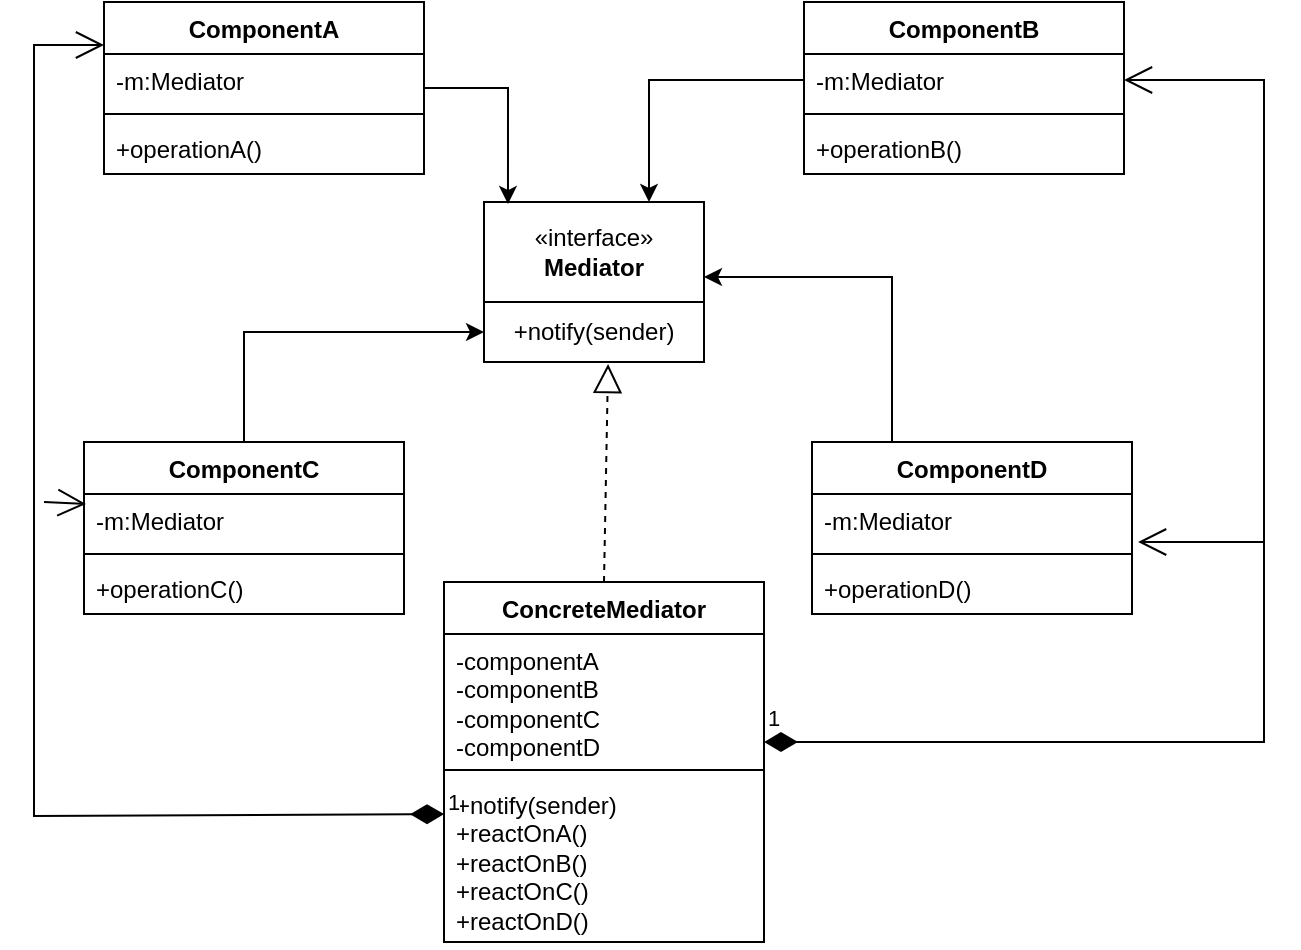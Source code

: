 <mxfile version="26.1.1">
  <diagram name="Страница — 1" id="5LwrGmusBrIxy1JhCiSW">
    <mxGraphModel dx="856" dy="452" grid="1" gridSize="10" guides="1" tooltips="1" connect="1" arrows="1" fold="1" page="1" pageScale="1" pageWidth="827" pageHeight="1169" math="0" shadow="0">
      <root>
        <mxCell id="0" />
        <mxCell id="1" parent="0" />
        <mxCell id="EX3Wsni3ggHW_DNq4RLt-2" value="ComponentA" style="swimlane;fontStyle=1;align=center;verticalAlign=top;childLayout=stackLayout;horizontal=1;startSize=26;horizontalStack=0;resizeParent=1;resizeParentMax=0;resizeLast=0;collapsible=1;marginBottom=0;whiteSpace=wrap;html=1;" vertex="1" parent="1">
          <mxGeometry x="60" y="40" width="160" height="86" as="geometry" />
        </mxCell>
        <mxCell id="EX3Wsni3ggHW_DNq4RLt-3" value="-m:Mediator" style="text;strokeColor=none;fillColor=none;align=left;verticalAlign=top;spacingLeft=4;spacingRight=4;overflow=hidden;rotatable=0;points=[[0,0.5],[1,0.5]];portConstraint=eastwest;whiteSpace=wrap;html=1;" vertex="1" parent="EX3Wsni3ggHW_DNq4RLt-2">
          <mxGeometry y="26" width="160" height="26" as="geometry" />
        </mxCell>
        <mxCell id="EX3Wsni3ggHW_DNq4RLt-4" value="" style="line;strokeWidth=1;fillColor=none;align=left;verticalAlign=middle;spacingTop=-1;spacingLeft=3;spacingRight=3;rotatable=0;labelPosition=right;points=[];portConstraint=eastwest;strokeColor=inherit;" vertex="1" parent="EX3Wsni3ggHW_DNq4RLt-2">
          <mxGeometry y="52" width="160" height="8" as="geometry" />
        </mxCell>
        <mxCell id="EX3Wsni3ggHW_DNq4RLt-5" value="+operationA()" style="text;strokeColor=none;fillColor=none;align=left;verticalAlign=top;spacingLeft=4;spacingRight=4;overflow=hidden;rotatable=0;points=[[0,0.5],[1,0.5]];portConstraint=eastwest;whiteSpace=wrap;html=1;" vertex="1" parent="EX3Wsni3ggHW_DNq4RLt-2">
          <mxGeometry y="60" width="160" height="26" as="geometry" />
        </mxCell>
        <mxCell id="EX3Wsni3ggHW_DNq4RLt-6" value="ComponentB" style="swimlane;fontStyle=1;align=center;verticalAlign=top;childLayout=stackLayout;horizontal=1;startSize=26;horizontalStack=0;resizeParent=1;resizeParentMax=0;resizeLast=0;collapsible=1;marginBottom=0;whiteSpace=wrap;html=1;" vertex="1" parent="1">
          <mxGeometry x="410" y="40" width="160" height="86" as="geometry" />
        </mxCell>
        <mxCell id="EX3Wsni3ggHW_DNq4RLt-7" value="-m:Mediator" style="text;strokeColor=none;fillColor=none;align=left;verticalAlign=top;spacingLeft=4;spacingRight=4;overflow=hidden;rotatable=0;points=[[0,0.5],[1,0.5]];portConstraint=eastwest;whiteSpace=wrap;html=1;" vertex="1" parent="EX3Wsni3ggHW_DNq4RLt-6">
          <mxGeometry y="26" width="160" height="26" as="geometry" />
        </mxCell>
        <mxCell id="EX3Wsni3ggHW_DNq4RLt-8" value="" style="line;strokeWidth=1;fillColor=none;align=left;verticalAlign=middle;spacingTop=-1;spacingLeft=3;spacingRight=3;rotatable=0;labelPosition=right;points=[];portConstraint=eastwest;strokeColor=inherit;" vertex="1" parent="EX3Wsni3ggHW_DNq4RLt-6">
          <mxGeometry y="52" width="160" height="8" as="geometry" />
        </mxCell>
        <mxCell id="EX3Wsni3ggHW_DNq4RLt-9" value="+operationB()" style="text;strokeColor=none;fillColor=none;align=left;verticalAlign=top;spacingLeft=4;spacingRight=4;overflow=hidden;rotatable=0;points=[[0,0.5],[1,0.5]];portConstraint=eastwest;whiteSpace=wrap;html=1;" vertex="1" parent="EX3Wsni3ggHW_DNq4RLt-6">
          <mxGeometry y="60" width="160" height="26" as="geometry" />
        </mxCell>
        <mxCell id="EX3Wsni3ggHW_DNq4RLt-10" value="+notify(sender)" style="html=1;whiteSpace=wrap;" vertex="1" parent="1">
          <mxGeometry x="250" y="190" width="110" height="30" as="geometry" />
        </mxCell>
        <mxCell id="EX3Wsni3ggHW_DNq4RLt-11" value="«interface»&lt;br&gt;&lt;b&gt;Mediator&lt;/b&gt;" style="html=1;whiteSpace=wrap;" vertex="1" parent="1">
          <mxGeometry x="250" y="140" width="110" height="50" as="geometry" />
        </mxCell>
        <mxCell id="EX3Wsni3ggHW_DNq4RLt-30" style="edgeStyle=orthogonalEdgeStyle;rounded=0;orthogonalLoop=1;jettySize=auto;html=1;exitX=0.5;exitY=0;exitDx=0;exitDy=0;entryX=0;entryY=0.5;entryDx=0;entryDy=0;" edge="1" parent="1" source="EX3Wsni3ggHW_DNq4RLt-17" target="EX3Wsni3ggHW_DNq4RLt-10">
          <mxGeometry relative="1" as="geometry" />
        </mxCell>
        <mxCell id="EX3Wsni3ggHW_DNq4RLt-17" value="ComponentC" style="swimlane;fontStyle=1;align=center;verticalAlign=top;childLayout=stackLayout;horizontal=1;startSize=26;horizontalStack=0;resizeParent=1;resizeParentMax=0;resizeLast=0;collapsible=1;marginBottom=0;whiteSpace=wrap;html=1;" vertex="1" parent="1">
          <mxGeometry x="50" y="260" width="160" height="86" as="geometry" />
        </mxCell>
        <mxCell id="EX3Wsni3ggHW_DNq4RLt-18" value="-m:Mediator" style="text;strokeColor=none;fillColor=none;align=left;verticalAlign=top;spacingLeft=4;spacingRight=4;overflow=hidden;rotatable=0;points=[[0,0.5],[1,0.5]];portConstraint=eastwest;whiteSpace=wrap;html=1;" vertex="1" parent="EX3Wsni3ggHW_DNq4RLt-17">
          <mxGeometry y="26" width="160" height="26" as="geometry" />
        </mxCell>
        <mxCell id="EX3Wsni3ggHW_DNq4RLt-19" value="" style="line;strokeWidth=1;fillColor=none;align=left;verticalAlign=middle;spacingTop=-1;spacingLeft=3;spacingRight=3;rotatable=0;labelPosition=right;points=[];portConstraint=eastwest;strokeColor=inherit;" vertex="1" parent="EX3Wsni3ggHW_DNq4RLt-17">
          <mxGeometry y="52" width="160" height="8" as="geometry" />
        </mxCell>
        <mxCell id="EX3Wsni3ggHW_DNq4RLt-20" value="+operationC()" style="text;strokeColor=none;fillColor=none;align=left;verticalAlign=top;spacingLeft=4;spacingRight=4;overflow=hidden;rotatable=0;points=[[0,0.5],[1,0.5]];portConstraint=eastwest;whiteSpace=wrap;html=1;" vertex="1" parent="EX3Wsni3ggHW_DNq4RLt-17">
          <mxGeometry y="60" width="160" height="26" as="geometry" />
        </mxCell>
        <mxCell id="EX3Wsni3ggHW_DNq4RLt-33" style="edgeStyle=orthogonalEdgeStyle;rounded=0;orthogonalLoop=1;jettySize=auto;html=1;exitX=0.25;exitY=0;exitDx=0;exitDy=0;entryX=1;entryY=0.75;entryDx=0;entryDy=0;" edge="1" parent="1" source="EX3Wsni3ggHW_DNq4RLt-21" target="EX3Wsni3ggHW_DNq4RLt-11">
          <mxGeometry relative="1" as="geometry" />
        </mxCell>
        <mxCell id="EX3Wsni3ggHW_DNq4RLt-21" value="ComponentD" style="swimlane;fontStyle=1;align=center;verticalAlign=top;childLayout=stackLayout;horizontal=1;startSize=26;horizontalStack=0;resizeParent=1;resizeParentMax=0;resizeLast=0;collapsible=1;marginBottom=0;whiteSpace=wrap;html=1;" vertex="1" parent="1">
          <mxGeometry x="414" y="260" width="160" height="86" as="geometry" />
        </mxCell>
        <mxCell id="EX3Wsni3ggHW_DNq4RLt-22" value="-m:Mediator" style="text;strokeColor=none;fillColor=none;align=left;verticalAlign=top;spacingLeft=4;spacingRight=4;overflow=hidden;rotatable=0;points=[[0,0.5],[1,0.5]];portConstraint=eastwest;whiteSpace=wrap;html=1;" vertex="1" parent="EX3Wsni3ggHW_DNq4RLt-21">
          <mxGeometry y="26" width="160" height="26" as="geometry" />
        </mxCell>
        <mxCell id="EX3Wsni3ggHW_DNq4RLt-23" value="" style="line;strokeWidth=1;fillColor=none;align=left;verticalAlign=middle;spacingTop=-1;spacingLeft=3;spacingRight=3;rotatable=0;labelPosition=right;points=[];portConstraint=eastwest;strokeColor=inherit;" vertex="1" parent="EX3Wsni3ggHW_DNq4RLt-21">
          <mxGeometry y="52" width="160" height="8" as="geometry" />
        </mxCell>
        <mxCell id="EX3Wsni3ggHW_DNq4RLt-24" value="+operationD()" style="text;strokeColor=none;fillColor=none;align=left;verticalAlign=top;spacingLeft=4;spacingRight=4;overflow=hidden;rotatable=0;points=[[0,0.5],[1,0.5]];portConstraint=eastwest;whiteSpace=wrap;html=1;" vertex="1" parent="EX3Wsni3ggHW_DNq4RLt-21">
          <mxGeometry y="60" width="160" height="26" as="geometry" />
        </mxCell>
        <mxCell id="EX3Wsni3ggHW_DNq4RLt-25" value="ConcreteMediator&lt;div&gt;&lt;br&gt;&lt;/div&gt;" style="swimlane;fontStyle=1;align=center;verticalAlign=top;childLayout=stackLayout;horizontal=1;startSize=26;horizontalStack=0;resizeParent=1;resizeParentMax=0;resizeLast=0;collapsible=1;marginBottom=0;whiteSpace=wrap;html=1;" vertex="1" parent="1">
          <mxGeometry x="230" y="330" width="160" height="180" as="geometry" />
        </mxCell>
        <mxCell id="EX3Wsni3ggHW_DNq4RLt-26" value="-componentA&lt;div&gt;-componentB&lt;/div&gt;&lt;div&gt;-componentC&lt;/div&gt;&lt;div&gt;-componentD&lt;/div&gt;" style="text;strokeColor=none;fillColor=none;align=left;verticalAlign=top;spacingLeft=4;spacingRight=4;overflow=hidden;rotatable=0;points=[[0,0.5],[1,0.5]];portConstraint=eastwest;whiteSpace=wrap;html=1;" vertex="1" parent="EX3Wsni3ggHW_DNq4RLt-25">
          <mxGeometry y="26" width="160" height="64" as="geometry" />
        </mxCell>
        <mxCell id="EX3Wsni3ggHW_DNq4RLt-27" value="" style="line;strokeWidth=1;fillColor=none;align=left;verticalAlign=middle;spacingTop=-1;spacingLeft=3;spacingRight=3;rotatable=0;labelPosition=right;points=[];portConstraint=eastwest;strokeColor=inherit;" vertex="1" parent="EX3Wsni3ggHW_DNq4RLt-25">
          <mxGeometry y="90" width="160" height="8" as="geometry" />
        </mxCell>
        <mxCell id="EX3Wsni3ggHW_DNq4RLt-28" value="+notify(sender)&lt;div&gt;+reactOnA()&lt;/div&gt;&lt;div&gt;+reactOnB()&lt;/div&gt;&lt;div&gt;+reactOnC()&lt;/div&gt;&lt;div&gt;+reactOnD()&lt;/div&gt;" style="text;strokeColor=none;fillColor=none;align=left;verticalAlign=top;spacingLeft=4;spacingRight=4;overflow=hidden;rotatable=0;points=[[0,0.5],[1,0.5]];portConstraint=eastwest;whiteSpace=wrap;html=1;" vertex="1" parent="EX3Wsni3ggHW_DNq4RLt-25">
          <mxGeometry y="98" width="160" height="82" as="geometry" />
        </mxCell>
        <mxCell id="EX3Wsni3ggHW_DNq4RLt-29" value="" style="endArrow=block;dashed=1;endFill=0;endSize=12;html=1;rounded=0;exitX=0.5;exitY=0;exitDx=0;exitDy=0;entryX=0.564;entryY=1.033;entryDx=0;entryDy=0;entryPerimeter=0;" edge="1" parent="1" source="EX3Wsni3ggHW_DNq4RLt-25" target="EX3Wsni3ggHW_DNq4RLt-10">
          <mxGeometry width="160" relative="1" as="geometry">
            <mxPoint x="330" y="190" as="sourcePoint" />
            <mxPoint x="490" y="190" as="targetPoint" />
          </mxGeometry>
        </mxCell>
        <mxCell id="EX3Wsni3ggHW_DNq4RLt-31" style="edgeStyle=orthogonalEdgeStyle;rounded=0;orthogonalLoop=1;jettySize=auto;html=1;entryX=0.109;entryY=0.02;entryDx=0;entryDy=0;entryPerimeter=0;" edge="1" parent="1" source="EX3Wsni3ggHW_DNq4RLt-2" target="EX3Wsni3ggHW_DNq4RLt-11">
          <mxGeometry relative="1" as="geometry" />
        </mxCell>
        <mxCell id="EX3Wsni3ggHW_DNq4RLt-32" style="edgeStyle=orthogonalEdgeStyle;rounded=0;orthogonalLoop=1;jettySize=auto;html=1;exitX=0;exitY=0.5;exitDx=0;exitDy=0;entryX=0.75;entryY=0;entryDx=0;entryDy=0;" edge="1" parent="1" source="EX3Wsni3ggHW_DNq4RLt-7" target="EX3Wsni3ggHW_DNq4RLt-11">
          <mxGeometry relative="1" as="geometry" />
        </mxCell>
        <mxCell id="EX3Wsni3ggHW_DNq4RLt-34" value="1" style="endArrow=open;html=1;endSize=12;startArrow=diamondThin;startSize=14;startFill=1;edgeStyle=orthogonalEdgeStyle;align=left;verticalAlign=bottom;rounded=0;entryX=1;entryY=0.5;entryDx=0;entryDy=0;" edge="1" parent="1" target="EX3Wsni3ggHW_DNq4RLt-7">
          <mxGeometry x="-1" y="3" relative="1" as="geometry">
            <mxPoint x="390" y="410" as="sourcePoint" />
            <mxPoint x="640" y="80" as="targetPoint" />
            <Array as="points">
              <mxPoint x="640" y="410" />
              <mxPoint x="640" y="79" />
            </Array>
          </mxGeometry>
        </mxCell>
        <mxCell id="EX3Wsni3ggHW_DNq4RLt-35" value="" style="endArrow=open;endFill=1;endSize=12;html=1;rounded=0;entryX=1.019;entryY=0.923;entryDx=0;entryDy=0;entryPerimeter=0;" edge="1" parent="1" target="EX3Wsni3ggHW_DNq4RLt-22">
          <mxGeometry width="160" relative="1" as="geometry">
            <mxPoint x="640" y="310" as="sourcePoint" />
            <mxPoint x="490" y="390" as="targetPoint" />
          </mxGeometry>
        </mxCell>
        <mxCell id="EX3Wsni3ggHW_DNq4RLt-42" value="1" style="endArrow=open;html=1;endSize=12;startArrow=diamondThin;startSize=14;startFill=1;edgeStyle=orthogonalEdgeStyle;align=left;verticalAlign=bottom;rounded=0;exitX=-0.025;exitY=0.22;exitDx=0;exitDy=0;exitPerimeter=0;entryX=0;entryY=0.25;entryDx=0;entryDy=0;" edge="1" parent="1" target="EX3Wsni3ggHW_DNq4RLt-2">
          <mxGeometry x="-1" y="3" relative="1" as="geometry">
            <mxPoint x="230" y="446.04" as="sourcePoint" />
            <mxPoint x="24" y="60" as="targetPoint" />
            <Array as="points">
              <mxPoint x="25" y="447" />
              <mxPoint x="25" y="62" />
            </Array>
          </mxGeometry>
        </mxCell>
        <mxCell id="EX3Wsni3ggHW_DNq4RLt-43" value="" style="endArrow=open;endFill=1;endSize=12;html=1;rounded=0;entryX=0.006;entryY=0.192;entryDx=0;entryDy=0;entryPerimeter=0;" edge="1" parent="1" target="EX3Wsni3ggHW_DNq4RLt-18">
          <mxGeometry width="160" relative="1" as="geometry">
            <mxPoint x="30" y="290" as="sourcePoint" />
            <mxPoint x="410" y="270" as="targetPoint" />
          </mxGeometry>
        </mxCell>
      </root>
    </mxGraphModel>
  </diagram>
</mxfile>
